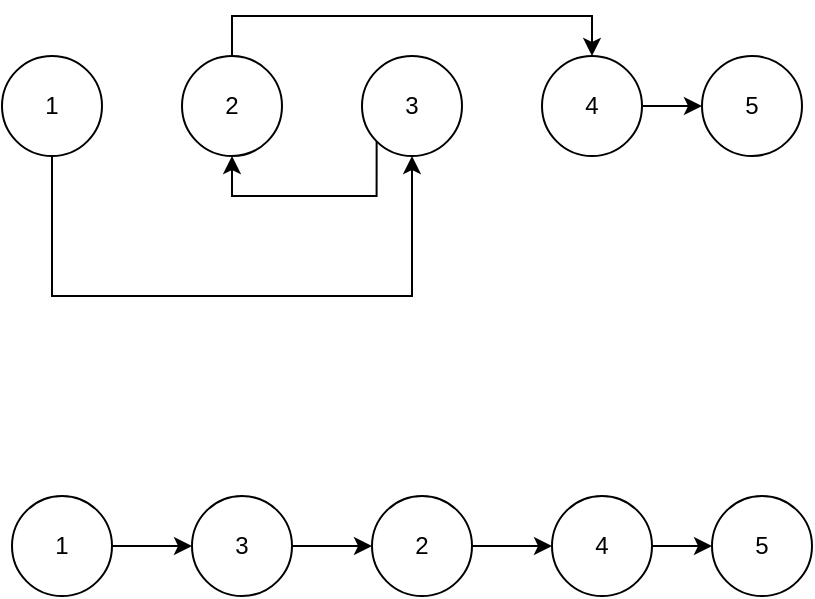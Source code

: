 <mxfile version="20.8.10" type="device"><diagram name="第 1 页" id="Z3Hs3OuC8woJzB-C3bel"><mxGraphModel dx="954" dy="610" grid="1" gridSize="10" guides="1" tooltips="1" connect="1" arrows="1" fold="1" page="1" pageScale="1" pageWidth="48000" pageHeight="36000" math="0" shadow="0"><root><mxCell id="0"/><mxCell id="1" parent="0"/><mxCell id="xvEyOIgJv3JMCvOBbgkg-18" style="edgeStyle=orthogonalEdgeStyle;rounded=0;orthogonalLoop=1;jettySize=auto;html=1;exitX=0.5;exitY=1;exitDx=0;exitDy=0;entryX=0.5;entryY=1;entryDx=0;entryDy=0;" edge="1" parent="1" source="xvEyOIgJv3JMCvOBbgkg-1" target="xvEyOIgJv3JMCvOBbgkg-3"><mxGeometry relative="1" as="geometry"><Array as="points"><mxPoint x="175" y="370"/><mxPoint x="355" y="370"/></Array></mxGeometry></mxCell><mxCell id="xvEyOIgJv3JMCvOBbgkg-1" value="1" style="ellipse;whiteSpace=wrap;html=1;aspect=fixed;" vertex="1" parent="1"><mxGeometry x="150" y="250" width="50" height="50" as="geometry"/></mxCell><mxCell id="xvEyOIgJv3JMCvOBbgkg-19" style="edgeStyle=orthogonalEdgeStyle;rounded=0;orthogonalLoop=1;jettySize=auto;html=1;exitX=0.5;exitY=0;exitDx=0;exitDy=0;entryX=0.5;entryY=0;entryDx=0;entryDy=0;" edge="1" parent="1" source="xvEyOIgJv3JMCvOBbgkg-2" target="xvEyOIgJv3JMCvOBbgkg-4"><mxGeometry relative="1" as="geometry"/></mxCell><mxCell id="xvEyOIgJv3JMCvOBbgkg-2" value="2" style="ellipse;whiteSpace=wrap;html=1;aspect=fixed;" vertex="1" parent="1"><mxGeometry x="240" y="250" width="50" height="50" as="geometry"/></mxCell><mxCell id="xvEyOIgJv3JMCvOBbgkg-20" style="edgeStyle=orthogonalEdgeStyle;rounded=0;orthogonalLoop=1;jettySize=auto;html=1;exitX=0;exitY=1;exitDx=0;exitDy=0;entryX=0.5;entryY=1;entryDx=0;entryDy=0;" edge="1" parent="1" source="xvEyOIgJv3JMCvOBbgkg-3" target="xvEyOIgJv3JMCvOBbgkg-2"><mxGeometry relative="1" as="geometry"><Array as="points"><mxPoint x="337" y="320"/><mxPoint x="265" y="320"/></Array></mxGeometry></mxCell><mxCell id="xvEyOIgJv3JMCvOBbgkg-3" value="3" style="ellipse;whiteSpace=wrap;html=1;aspect=fixed;" vertex="1" parent="1"><mxGeometry x="330" y="250" width="50" height="50" as="geometry"/></mxCell><mxCell id="xvEyOIgJv3JMCvOBbgkg-11" style="edgeStyle=orthogonalEdgeStyle;rounded=0;orthogonalLoop=1;jettySize=auto;html=1;exitX=1;exitY=0.5;exitDx=0;exitDy=0;" edge="1" parent="1" source="xvEyOIgJv3JMCvOBbgkg-4" target="xvEyOIgJv3JMCvOBbgkg-5"><mxGeometry relative="1" as="geometry"/></mxCell><mxCell id="xvEyOIgJv3JMCvOBbgkg-4" value="4" style="ellipse;whiteSpace=wrap;html=1;aspect=fixed;" vertex="1" parent="1"><mxGeometry x="420" y="250" width="50" height="50" as="geometry"/></mxCell><mxCell id="xvEyOIgJv3JMCvOBbgkg-5" value="5" style="ellipse;whiteSpace=wrap;html=1;aspect=fixed;" vertex="1" parent="1"><mxGeometry x="500" y="250" width="50" height="50" as="geometry"/></mxCell><mxCell id="xvEyOIgJv3JMCvOBbgkg-33" style="edgeStyle=orthogonalEdgeStyle;rounded=0;orthogonalLoop=1;jettySize=auto;html=1;exitX=1;exitY=0.5;exitDx=0;exitDy=0;entryX=0;entryY=0.5;entryDx=0;entryDy=0;" edge="1" parent="1" source="xvEyOIgJv3JMCvOBbgkg-22" target="xvEyOIgJv3JMCvOBbgkg-24"><mxGeometry relative="1" as="geometry"/></mxCell><mxCell id="xvEyOIgJv3JMCvOBbgkg-22" value="1" style="ellipse;whiteSpace=wrap;html=1;aspect=fixed;" vertex="1" parent="1"><mxGeometry x="155" y="470" width="50" height="50" as="geometry"/></mxCell><mxCell id="xvEyOIgJv3JMCvOBbgkg-31" style="edgeStyle=orthogonalEdgeStyle;rounded=0;orthogonalLoop=1;jettySize=auto;html=1;exitX=1;exitY=0.5;exitDx=0;exitDy=0;entryX=0;entryY=0.5;entryDx=0;entryDy=0;" edge="1" parent="1" source="xvEyOIgJv3JMCvOBbgkg-24" target="xvEyOIgJv3JMCvOBbgkg-26"><mxGeometry relative="1" as="geometry"/></mxCell><mxCell id="xvEyOIgJv3JMCvOBbgkg-24" value="3" style="ellipse;whiteSpace=wrap;html=1;aspect=fixed;" vertex="1" parent="1"><mxGeometry x="245" y="470" width="50" height="50" as="geometry"/></mxCell><mxCell id="xvEyOIgJv3JMCvOBbgkg-32" style="edgeStyle=orthogonalEdgeStyle;rounded=0;orthogonalLoop=1;jettySize=auto;html=1;exitX=1;exitY=0.5;exitDx=0;exitDy=0;" edge="1" parent="1" source="xvEyOIgJv3JMCvOBbgkg-26" target="xvEyOIgJv3JMCvOBbgkg-28"><mxGeometry relative="1" as="geometry"/></mxCell><mxCell id="xvEyOIgJv3JMCvOBbgkg-26" value="2" style="ellipse;whiteSpace=wrap;html=1;aspect=fixed;" vertex="1" parent="1"><mxGeometry x="335" y="470" width="50" height="50" as="geometry"/></mxCell><mxCell id="xvEyOIgJv3JMCvOBbgkg-27" style="edgeStyle=orthogonalEdgeStyle;rounded=0;orthogonalLoop=1;jettySize=auto;html=1;exitX=1;exitY=0.5;exitDx=0;exitDy=0;" edge="1" parent="1" source="xvEyOIgJv3JMCvOBbgkg-28" target="xvEyOIgJv3JMCvOBbgkg-29"><mxGeometry relative="1" as="geometry"/></mxCell><mxCell id="xvEyOIgJv3JMCvOBbgkg-28" value="4" style="ellipse;whiteSpace=wrap;html=1;aspect=fixed;" vertex="1" parent="1"><mxGeometry x="425" y="470" width="50" height="50" as="geometry"/></mxCell><mxCell id="xvEyOIgJv3JMCvOBbgkg-29" value="5" style="ellipse;whiteSpace=wrap;html=1;aspect=fixed;" vertex="1" parent="1"><mxGeometry x="505" y="470" width="50" height="50" as="geometry"/></mxCell></root></mxGraphModel></diagram></mxfile>